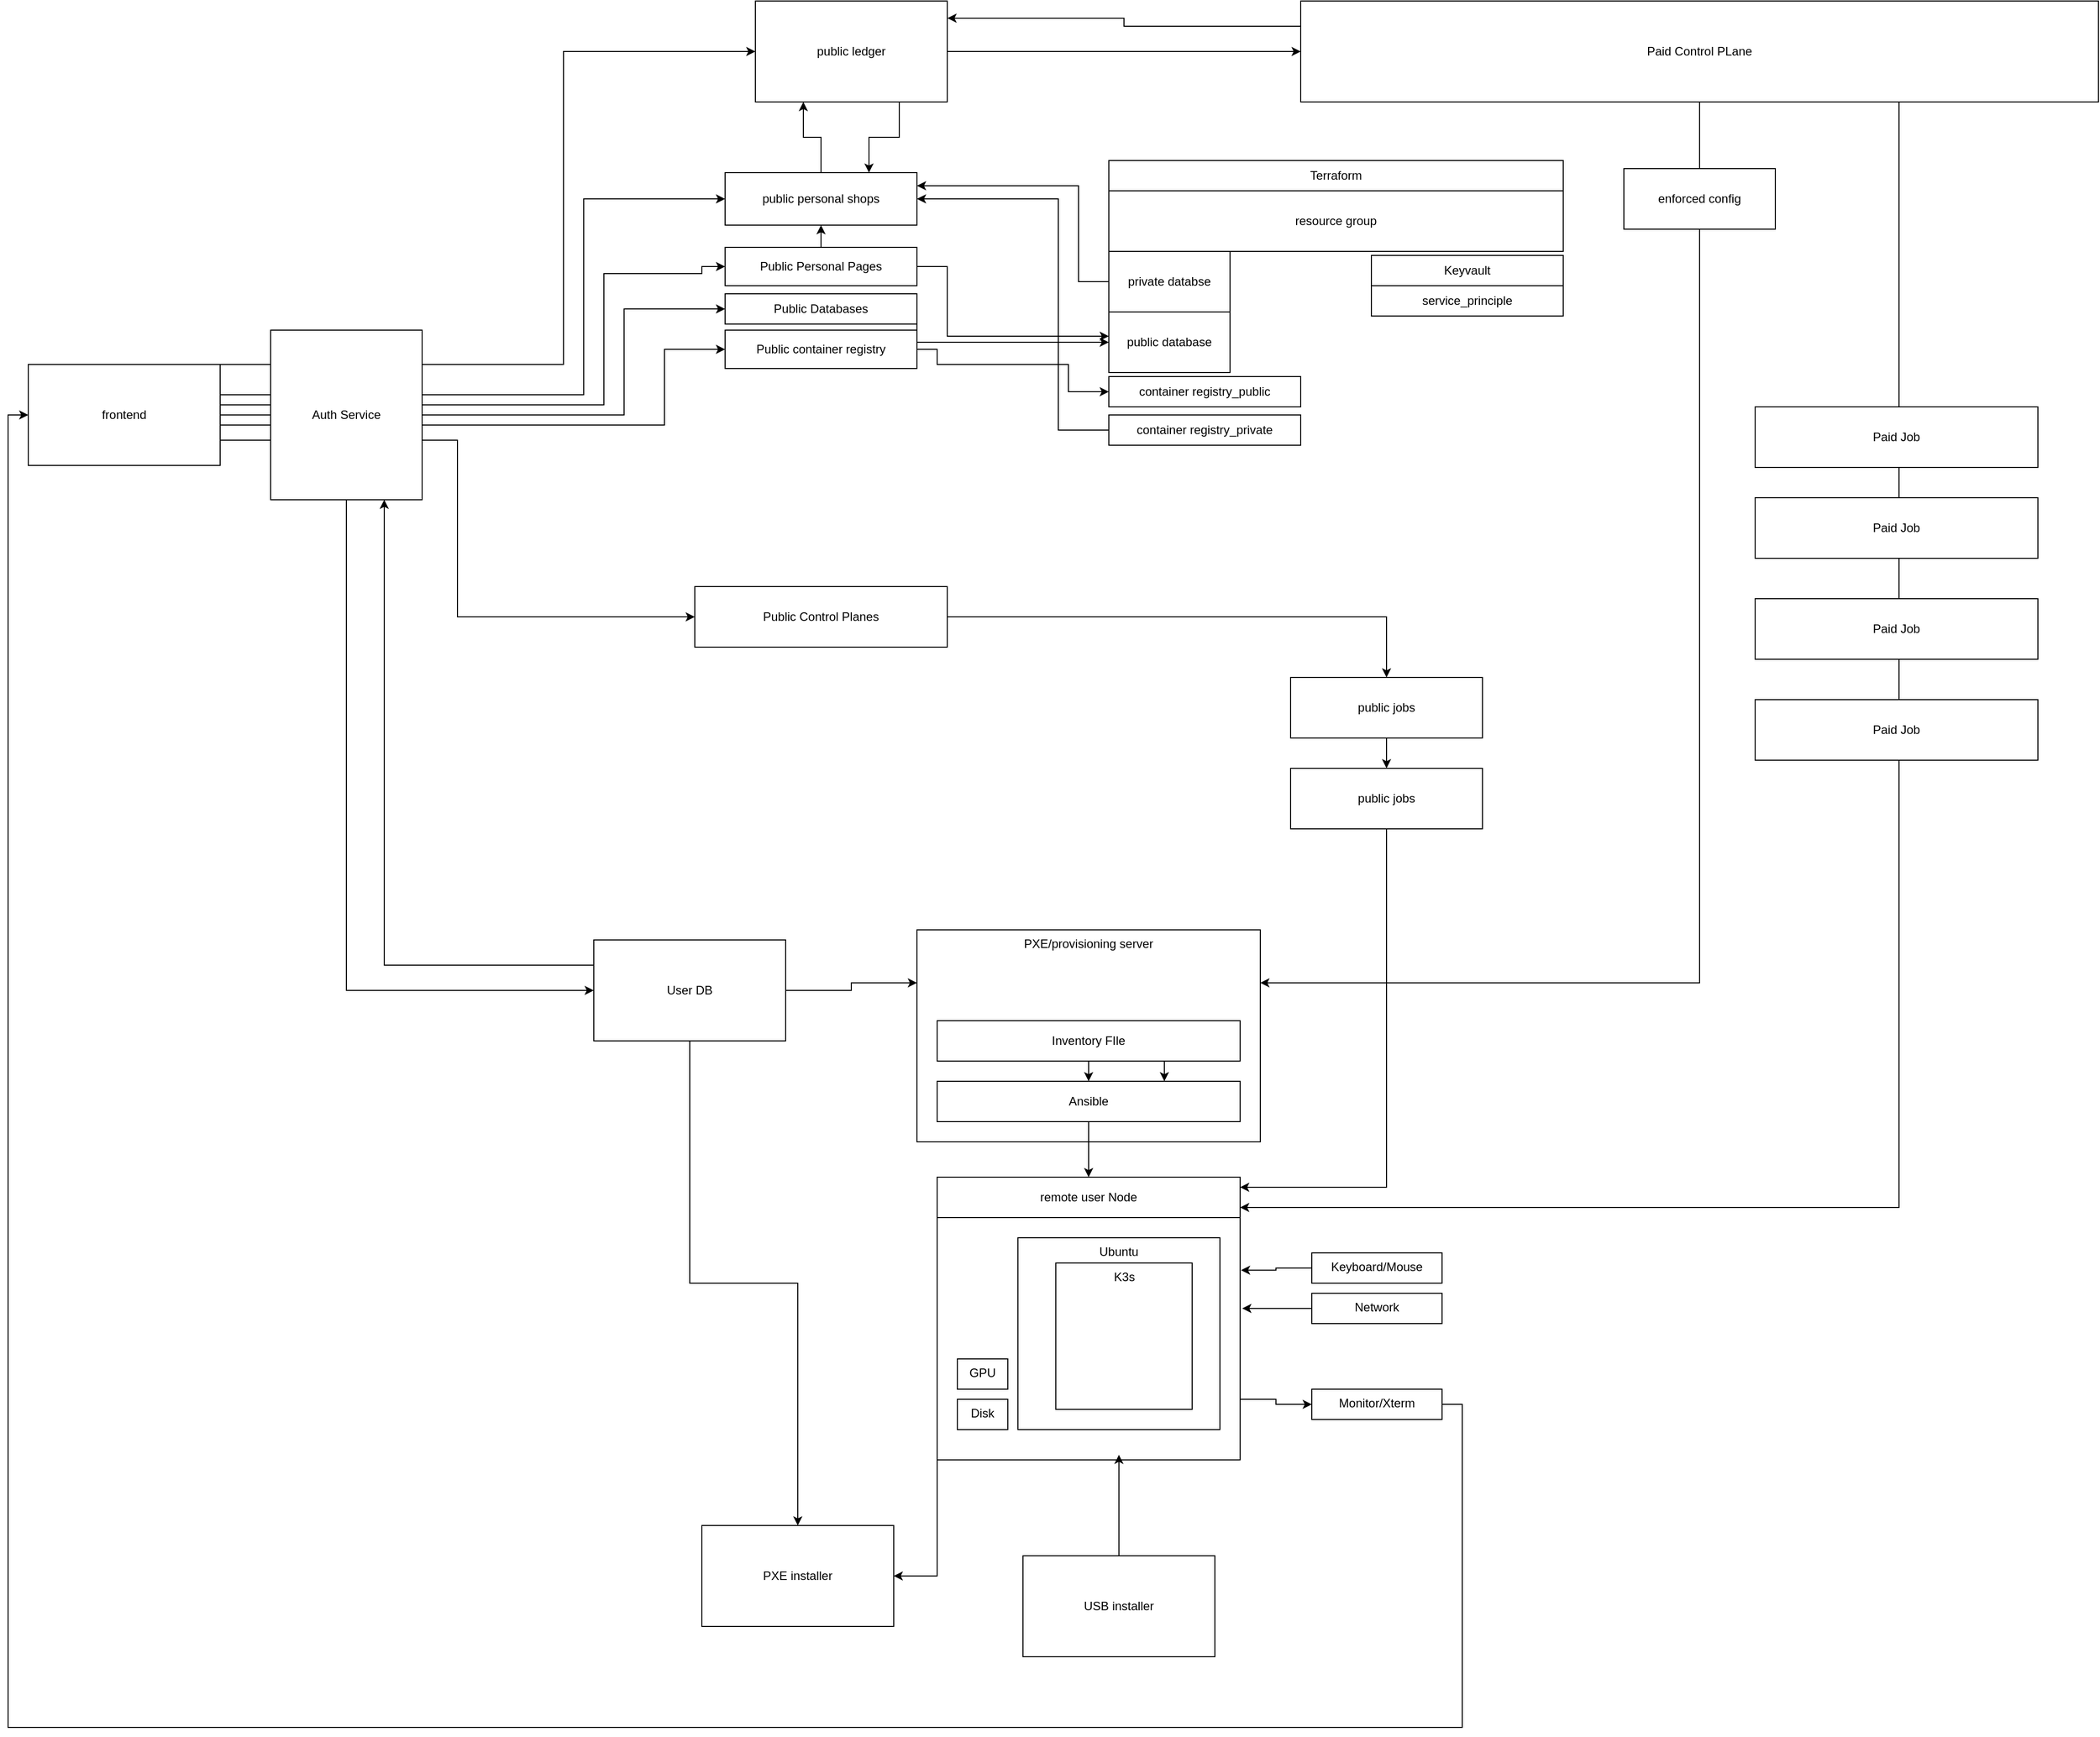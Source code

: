 <mxfile version="14.4.3" type="device"><diagram id="TdnMe3hPVcg242BIBP-l" name="Page-1"><mxGraphModel dx="3039" dy="3163" grid="1" gridSize="10" guides="1" tooltips="1" connect="1" arrows="1" fold="1" page="1" pageScale="1" pageWidth="827" pageHeight="1169" math="0" shadow="0"><root><mxCell id="0"/><mxCell id="1" parent="0"/><mxCell id="cxOWfnqxSRmueUzkirKO-30" value="PXE/provisioning server" style="rounded=0;whiteSpace=wrap;html=1;verticalAlign=top;" vertex="1" parent="1"><mxGeometry x="850" y="60" width="340" height="210" as="geometry"/></mxCell><mxCell id="cxOWfnqxSRmueUzkirKO-1" value="remote user Node" style="rounded=0;whiteSpace=wrap;html=1;" vertex="1" parent="1"><mxGeometry x="870" y="305" width="300" height="40" as="geometry"/></mxCell><mxCell id="cxOWfnqxSRmueUzkirKO-54" style="edgeStyle=orthogonalEdgeStyle;rounded=0;orthogonalLoop=1;jettySize=auto;html=1;exitX=0;exitY=1;exitDx=0;exitDy=0;entryX=1;entryY=0.5;entryDx=0;entryDy=0;" edge="1" parent="1" source="cxOWfnqxSRmueUzkirKO-2" target="cxOWfnqxSRmueUzkirKO-31"><mxGeometry relative="1" as="geometry"/></mxCell><mxCell id="cxOWfnqxSRmueUzkirKO-67" style="edgeStyle=orthogonalEdgeStyle;rounded=0;orthogonalLoop=1;jettySize=auto;html=1;exitX=1;exitY=0.75;exitDx=0;exitDy=0;" edge="1" parent="1" source="cxOWfnqxSRmueUzkirKO-2" target="cxOWfnqxSRmueUzkirKO-24"><mxGeometry relative="1" as="geometry"/></mxCell><mxCell id="cxOWfnqxSRmueUzkirKO-2" value="" style="rounded=0;whiteSpace=wrap;html=1;" vertex="1" parent="1"><mxGeometry x="870" y="345" width="300" height="240" as="geometry"/></mxCell><mxCell id="cxOWfnqxSRmueUzkirKO-66" style="edgeStyle=orthogonalEdgeStyle;rounded=0;orthogonalLoop=1;jettySize=auto;html=1;exitX=0.5;exitY=1;exitDx=0;exitDy=0;entryX=0.5;entryY=0;entryDx=0;entryDy=0;" edge="1" parent="1" source="cxOWfnqxSRmueUzkirKO-3" target="cxOWfnqxSRmueUzkirKO-1"><mxGeometry relative="1" as="geometry"/></mxCell><mxCell id="cxOWfnqxSRmueUzkirKO-3" value="Ansible" style="rounded=0;whiteSpace=wrap;html=1;" vertex="1" parent="1"><mxGeometry x="870" y="210" width="300" height="40" as="geometry"/></mxCell><mxCell id="cxOWfnqxSRmueUzkirKO-65" style="edgeStyle=orthogonalEdgeStyle;rounded=0;orthogonalLoop=1;jettySize=auto;html=1;exitX=0.5;exitY=1;exitDx=0;exitDy=0;entryX=0.5;entryY=0;entryDx=0;entryDy=0;" edge="1" parent="1" source="cxOWfnqxSRmueUzkirKO-5" target="cxOWfnqxSRmueUzkirKO-3"><mxGeometry relative="1" as="geometry"/></mxCell><mxCell id="cxOWfnqxSRmueUzkirKO-104" style="edgeStyle=orthogonalEdgeStyle;rounded=0;orthogonalLoop=1;jettySize=auto;html=1;exitX=0.75;exitY=1;exitDx=0;exitDy=0;entryX=0.75;entryY=0;entryDx=0;entryDy=0;" edge="1" parent="1" source="cxOWfnqxSRmueUzkirKO-5" target="cxOWfnqxSRmueUzkirKO-3"><mxGeometry relative="1" as="geometry"/></mxCell><mxCell id="cxOWfnqxSRmueUzkirKO-5" value="Inventory FIle" style="rounded=0;whiteSpace=wrap;html=1;" vertex="1" parent="1"><mxGeometry x="870" y="150" width="300" height="40" as="geometry"/></mxCell><mxCell id="cxOWfnqxSRmueUzkirKO-63" style="edgeStyle=orthogonalEdgeStyle;rounded=0;orthogonalLoop=1;jettySize=auto;html=1;exitX=0.5;exitY=1;exitDx=0;exitDy=0;" edge="1" parent="1" source="cxOWfnqxSRmueUzkirKO-11" target="cxOWfnqxSRmueUzkirKO-31"><mxGeometry relative="1" as="geometry"/></mxCell><mxCell id="cxOWfnqxSRmueUzkirKO-72" style="edgeStyle=orthogonalEdgeStyle;rounded=0;orthogonalLoop=1;jettySize=auto;html=1;exitX=0;exitY=0.25;exitDx=0;exitDy=0;entryX=0.75;entryY=1;entryDx=0;entryDy=0;" edge="1" parent="1" source="cxOWfnqxSRmueUzkirKO-11" target="cxOWfnqxSRmueUzkirKO-10"><mxGeometry relative="1" as="geometry"/></mxCell><mxCell id="cxOWfnqxSRmueUzkirKO-108" style="edgeStyle=orthogonalEdgeStyle;rounded=0;orthogonalLoop=1;jettySize=auto;html=1;exitX=1;exitY=0.5;exitDx=0;exitDy=0;entryX=0;entryY=0.25;entryDx=0;entryDy=0;" edge="1" parent="1" source="cxOWfnqxSRmueUzkirKO-11" target="cxOWfnqxSRmueUzkirKO-30"><mxGeometry relative="1" as="geometry"/></mxCell><mxCell id="cxOWfnqxSRmueUzkirKO-11" value="User DB" style="rounded=0;whiteSpace=wrap;html=1;" vertex="1" parent="1"><mxGeometry x="530" y="70" width="190" height="100" as="geometry"/></mxCell><mxCell id="cxOWfnqxSRmueUzkirKO-12" value="Keyvault" style="rounded=0;whiteSpace=wrap;html=1;" vertex="1" parent="1"><mxGeometry x="1300" y="-608" width="190" height="30" as="geometry"/></mxCell><mxCell id="cxOWfnqxSRmueUzkirKO-13" value="service_principle" style="rounded=0;whiteSpace=wrap;html=1;" vertex="1" parent="1"><mxGeometry x="1300" y="-578" width="190" height="30" as="geometry"/></mxCell><mxCell id="cxOWfnqxSRmueUzkirKO-14" value="container registry_public" style="rounded=0;whiteSpace=wrap;html=1;" vertex="1" parent="1"><mxGeometry x="1040" y="-488" width="190" height="30" as="geometry"/></mxCell><mxCell id="cxOWfnqxSRmueUzkirKO-42" style="edgeStyle=orthogonalEdgeStyle;rounded=0;orthogonalLoop=1;jettySize=auto;html=1;exitX=0;exitY=0.5;exitDx=0;exitDy=0;entryX=1;entryY=0.5;entryDx=0;entryDy=0;" edge="1" parent="1" source="cxOWfnqxSRmueUzkirKO-15" target="cxOWfnqxSRmueUzkirKO-36"><mxGeometry relative="1" as="geometry"><Array as="points"><mxPoint x="990" y="-435"/><mxPoint x="990" y="-664"/></Array></mxGeometry></mxCell><mxCell id="cxOWfnqxSRmueUzkirKO-15" value="container registry_private" style="rounded=0;whiteSpace=wrap;html=1;" vertex="1" parent="1"><mxGeometry x="1040" y="-450" width="190" height="30" as="geometry"/></mxCell><mxCell id="cxOWfnqxSRmueUzkirKO-18" value="Ubuntu" style="rounded=0;whiteSpace=wrap;html=1;verticalAlign=top;" vertex="1" parent="1"><mxGeometry x="950" y="365" width="200" height="190" as="geometry"/></mxCell><mxCell id="cxOWfnqxSRmueUzkirKO-20" value="K3s" style="rounded=0;whiteSpace=wrap;html=1;verticalAlign=top;" vertex="1" parent="1"><mxGeometry x="987.5" y="390" width="135" height="145" as="geometry"/></mxCell><mxCell id="cxOWfnqxSRmueUzkirKO-21" value="GPU" style="rounded=0;whiteSpace=wrap;html=1;verticalAlign=top;" vertex="1" parent="1"><mxGeometry x="890" y="485" width="50" height="30" as="geometry"/></mxCell><mxCell id="cxOWfnqxSRmueUzkirKO-22" value="Disk" style="rounded=0;whiteSpace=wrap;html=1;verticalAlign=top;" vertex="1" parent="1"><mxGeometry x="890" y="525" width="50" height="30" as="geometry"/></mxCell><mxCell id="cxOWfnqxSRmueUzkirKO-69" style="edgeStyle=orthogonalEdgeStyle;rounded=0;orthogonalLoop=1;jettySize=auto;html=1;exitX=0;exitY=0.5;exitDx=0;exitDy=0;entryX=1.003;entryY=0.217;entryDx=0;entryDy=0;entryPerimeter=0;" edge="1" parent="1" source="cxOWfnqxSRmueUzkirKO-23" target="cxOWfnqxSRmueUzkirKO-2"><mxGeometry relative="1" as="geometry"/></mxCell><mxCell id="cxOWfnqxSRmueUzkirKO-23" value="Keyboard/Mouse" style="rounded=0;whiteSpace=wrap;html=1;verticalAlign=top;" vertex="1" parent="1"><mxGeometry x="1241" y="380" width="129" height="30" as="geometry"/></mxCell><mxCell id="cxOWfnqxSRmueUzkirKO-111" style="edgeStyle=orthogonalEdgeStyle;rounded=0;orthogonalLoop=1;jettySize=auto;html=1;exitX=1;exitY=0.5;exitDx=0;exitDy=0;entryX=0;entryY=0.5;entryDx=0;entryDy=0;" edge="1" parent="1" source="cxOWfnqxSRmueUzkirKO-24" target="cxOWfnqxSRmueUzkirKO-33"><mxGeometry relative="1" as="geometry"><Array as="points"><mxPoint x="1390" y="530"/><mxPoint x="1390" y="850"/><mxPoint x="-50" y="850"/><mxPoint x="-50" y="-450"/></Array></mxGeometry></mxCell><mxCell id="cxOWfnqxSRmueUzkirKO-24" value="Monitor/Xterm" style="rounded=0;whiteSpace=wrap;html=1;verticalAlign=top;" vertex="1" parent="1"><mxGeometry x="1241" y="515" width="129" height="30" as="geometry"/></mxCell><mxCell id="cxOWfnqxSRmueUzkirKO-68" style="edgeStyle=orthogonalEdgeStyle;rounded=0;orthogonalLoop=1;jettySize=auto;html=1;exitX=0;exitY=0.5;exitDx=0;exitDy=0;entryX=1.007;entryY=0.375;entryDx=0;entryDy=0;entryPerimeter=0;" edge="1" parent="1" source="cxOWfnqxSRmueUzkirKO-25" target="cxOWfnqxSRmueUzkirKO-2"><mxGeometry relative="1" as="geometry"/></mxCell><mxCell id="cxOWfnqxSRmueUzkirKO-25" value="Network" style="rounded=0;whiteSpace=wrap;html=1;verticalAlign=top;" vertex="1" parent="1"><mxGeometry x="1241" y="420" width="129" height="30" as="geometry"/></mxCell><mxCell id="cxOWfnqxSRmueUzkirKO-27" value="Terraform" style="whiteSpace=wrap;html=1;" vertex="1" parent="1"><mxGeometry x="1040" y="-702" width="450" height="30" as="geometry"/></mxCell><mxCell id="cxOWfnqxSRmueUzkirKO-28" value="resource group" style="whiteSpace=wrap;html=1;" vertex="1" parent="1"><mxGeometry x="1040" y="-672" width="450" height="60" as="geometry"/></mxCell><mxCell id="cxOWfnqxSRmueUzkirKO-53" style="edgeStyle=orthogonalEdgeStyle;rounded=0;orthogonalLoop=1;jettySize=auto;html=1;exitX=0.5;exitY=0;exitDx=0;exitDy=0;entryX=0.6;entryY=0.979;entryDx=0;entryDy=0;entryPerimeter=0;" edge="1" parent="1" source="cxOWfnqxSRmueUzkirKO-29" target="cxOWfnqxSRmueUzkirKO-2"><mxGeometry relative="1" as="geometry"/></mxCell><mxCell id="cxOWfnqxSRmueUzkirKO-29" value="USB installer" style="rounded=0;whiteSpace=wrap;html=1;" vertex="1" parent="1"><mxGeometry x="955" y="680" width="190" height="100" as="geometry"/></mxCell><mxCell id="cxOWfnqxSRmueUzkirKO-31" value="PXE installer" style="rounded=0;whiteSpace=wrap;html=1;" vertex="1" parent="1"><mxGeometry x="637" y="650" width="190" height="100" as="geometry"/></mxCell><mxCell id="cxOWfnqxSRmueUzkirKO-45" style="edgeStyle=orthogonalEdgeStyle;rounded=0;orthogonalLoop=1;jettySize=auto;html=1;exitX=1;exitY=0.5;exitDx=0;exitDy=0;entryX=0;entryY=0.5;entryDx=0;entryDy=0;" edge="1" parent="1" source="cxOWfnqxSRmueUzkirKO-32" target="cxOWfnqxSRmueUzkirKO-14"><mxGeometry relative="1" as="geometry"><Array as="points"><mxPoint x="870" y="-515"/><mxPoint x="870" y="-500"/><mxPoint x="1000" y="-500"/><mxPoint x="1000" y="-473"/></Array></mxGeometry></mxCell><mxCell id="cxOWfnqxSRmueUzkirKO-32" value="Public container registry" style="rounded=0;whiteSpace=wrap;html=1;" vertex="1" parent="1"><mxGeometry x="660" y="-534" width="190" height="38" as="geometry"/></mxCell><mxCell id="cxOWfnqxSRmueUzkirKO-46" style="edgeStyle=orthogonalEdgeStyle;rounded=0;orthogonalLoop=1;jettySize=auto;html=1;exitX=1;exitY=0.25;exitDx=0;exitDy=0;entryX=0;entryY=0.5;entryDx=0;entryDy=0;" edge="1" parent="1" source="cxOWfnqxSRmueUzkirKO-33" target="cxOWfnqxSRmueUzkirKO-36"><mxGeometry relative="1" as="geometry"><Array as="points"><mxPoint x="160" y="-470"/><mxPoint x="520" y="-470"/><mxPoint x="520" y="-664"/></Array></mxGeometry></mxCell><mxCell id="cxOWfnqxSRmueUzkirKO-47" style="edgeStyle=orthogonalEdgeStyle;rounded=0;orthogonalLoop=1;jettySize=auto;html=1;exitX=1;exitY=0.75;exitDx=0;exitDy=0;entryX=0;entryY=0.5;entryDx=0;entryDy=0;" edge="1" parent="1" source="cxOWfnqxSRmueUzkirKO-33" target="cxOWfnqxSRmueUzkirKO-32"><mxGeometry relative="1" as="geometry"><mxPoint x="540" y="-425" as="targetPoint"/><Array as="points"><mxPoint x="160" y="-440"/><mxPoint x="600" y="-440"/><mxPoint x="600" y="-515"/></Array></mxGeometry></mxCell><mxCell id="cxOWfnqxSRmueUzkirKO-48" style="edgeStyle=orthogonalEdgeStyle;rounded=0;orthogonalLoop=1;jettySize=auto;html=1;exitX=1;exitY=0.5;exitDx=0;exitDy=0;entryX=0;entryY=0.5;entryDx=0;entryDy=0;" edge="1" parent="1" source="cxOWfnqxSRmueUzkirKO-33" target="cxOWfnqxSRmueUzkirKO-34"><mxGeometry relative="1" as="geometry"><Array as="points"><mxPoint x="560" y="-450"/><mxPoint x="560" y="-555"/></Array></mxGeometry></mxCell><mxCell id="cxOWfnqxSRmueUzkirKO-49" style="edgeStyle=orthogonalEdgeStyle;rounded=0;orthogonalLoop=1;jettySize=auto;html=1;exitX=1;exitY=0.5;exitDx=0;exitDy=0;entryX=0;entryY=0.5;entryDx=0;entryDy=0;" edge="1" parent="1" source="cxOWfnqxSRmueUzkirKO-33" target="cxOWfnqxSRmueUzkirKO-35"><mxGeometry relative="1" as="geometry"><Array as="points"><mxPoint x="160" y="-460"/><mxPoint x="540" y="-460"/><mxPoint x="540" y="-590"/><mxPoint x="637" y="-590"/><mxPoint x="637" y="-597"/></Array></mxGeometry></mxCell><mxCell id="cxOWfnqxSRmueUzkirKO-83" style="edgeStyle=orthogonalEdgeStyle;rounded=0;orthogonalLoop=1;jettySize=auto;html=1;exitX=1;exitY=0;exitDx=0;exitDy=0;entryX=0;entryY=0.5;entryDx=0;entryDy=0;" edge="1" parent="1" source="cxOWfnqxSRmueUzkirKO-33" target="cxOWfnqxSRmueUzkirKO-79"><mxGeometry relative="1" as="geometry"><Array as="points"><mxPoint x="500" y="-500"/><mxPoint x="500" y="-810"/></Array></mxGeometry></mxCell><mxCell id="cxOWfnqxSRmueUzkirKO-95" style="edgeStyle=orthogonalEdgeStyle;rounded=0;orthogonalLoop=1;jettySize=auto;html=1;exitX=1;exitY=0.75;exitDx=0;exitDy=0;entryX=0;entryY=0.5;entryDx=0;entryDy=0;" edge="1" parent="1" source="cxOWfnqxSRmueUzkirKO-33" target="cxOWfnqxSRmueUzkirKO-92"><mxGeometry relative="1" as="geometry"/></mxCell><mxCell id="cxOWfnqxSRmueUzkirKO-33" value="frontend" style="rounded=0;whiteSpace=wrap;html=1;" vertex="1" parent="1"><mxGeometry x="-30" y="-500" width="190" height="100" as="geometry"/></mxCell><mxCell id="cxOWfnqxSRmueUzkirKO-44" style="edgeStyle=orthogonalEdgeStyle;rounded=0;orthogonalLoop=1;jettySize=auto;html=1;exitX=1;exitY=0.5;exitDx=0;exitDy=0;entryX=0;entryY=0.5;entryDx=0;entryDy=0;" edge="1" parent="1" source="cxOWfnqxSRmueUzkirKO-34" target="cxOWfnqxSRmueUzkirKO-37"><mxGeometry relative="1" as="geometry"><Array as="points"><mxPoint x="850" y="-522"/></Array></mxGeometry></mxCell><mxCell id="cxOWfnqxSRmueUzkirKO-34" value="Public Databases" style="rounded=0;whiteSpace=wrap;html=1;" vertex="1" parent="1"><mxGeometry x="660" y="-570" width="190" height="30" as="geometry"/></mxCell><mxCell id="cxOWfnqxSRmueUzkirKO-51" style="edgeStyle=orthogonalEdgeStyle;rounded=0;orthogonalLoop=1;jettySize=auto;html=1;exitX=1;exitY=0.5;exitDx=0;exitDy=0;entryX=0;entryY=0.4;entryDx=0;entryDy=0;entryPerimeter=0;" edge="1" parent="1" source="cxOWfnqxSRmueUzkirKO-35" target="cxOWfnqxSRmueUzkirKO-37"><mxGeometry relative="1" as="geometry"><Array as="points"><mxPoint x="880" y="-597"/><mxPoint x="880" y="-528"/></Array></mxGeometry></mxCell><mxCell id="cxOWfnqxSRmueUzkirKO-52" style="edgeStyle=orthogonalEdgeStyle;rounded=0;orthogonalLoop=1;jettySize=auto;html=1;exitX=0.5;exitY=0;exitDx=0;exitDy=0;entryX=0.5;entryY=1;entryDx=0;entryDy=0;" edge="1" parent="1" source="cxOWfnqxSRmueUzkirKO-35" target="cxOWfnqxSRmueUzkirKO-36"><mxGeometry relative="1" as="geometry"/></mxCell><mxCell id="cxOWfnqxSRmueUzkirKO-35" value="Public Personal Pages" style="rounded=0;whiteSpace=wrap;html=1;" vertex="1" parent="1"><mxGeometry x="660" y="-616" width="190" height="38" as="geometry"/></mxCell><mxCell id="cxOWfnqxSRmueUzkirKO-85" style="edgeStyle=orthogonalEdgeStyle;rounded=0;orthogonalLoop=1;jettySize=auto;html=1;exitX=0.5;exitY=0;exitDx=0;exitDy=0;entryX=0.25;entryY=1;entryDx=0;entryDy=0;" edge="1" parent="1" source="cxOWfnqxSRmueUzkirKO-36" target="cxOWfnqxSRmueUzkirKO-79"><mxGeometry relative="1" as="geometry"/></mxCell><mxCell id="cxOWfnqxSRmueUzkirKO-36" value="public personal shops" style="rounded=0;whiteSpace=wrap;html=1;" vertex="1" parent="1"><mxGeometry x="660" y="-690" width="190" height="52" as="geometry"/></mxCell><mxCell id="cxOWfnqxSRmueUzkirKO-37" value="public database" style="whiteSpace=wrap;html=1;" vertex="1" parent="1"><mxGeometry x="1040" y="-552" width="120" height="60" as="geometry"/></mxCell><mxCell id="cxOWfnqxSRmueUzkirKO-43" style="edgeStyle=orthogonalEdgeStyle;rounded=0;orthogonalLoop=1;jettySize=auto;html=1;exitX=0;exitY=0.5;exitDx=0;exitDy=0;entryX=1;entryY=0.25;entryDx=0;entryDy=0;" edge="1" parent="1" source="cxOWfnqxSRmueUzkirKO-38" target="cxOWfnqxSRmueUzkirKO-36"><mxGeometry relative="1" as="geometry"><Array as="points"><mxPoint x="1010" y="-582"/><mxPoint x="1010" y="-677"/></Array></mxGeometry></mxCell><mxCell id="cxOWfnqxSRmueUzkirKO-38" value="private databse" style="whiteSpace=wrap;html=1;" vertex="1" parent="1"><mxGeometry x="1040" y="-612" width="120" height="60" as="geometry"/></mxCell><mxCell id="cxOWfnqxSRmueUzkirKO-71" style="edgeStyle=orthogonalEdgeStyle;rounded=0;orthogonalLoop=1;jettySize=auto;html=1;exitX=0.5;exitY=1;exitDx=0;exitDy=0;entryX=0;entryY=0.5;entryDx=0;entryDy=0;" edge="1" parent="1" source="cxOWfnqxSRmueUzkirKO-10" target="cxOWfnqxSRmueUzkirKO-11"><mxGeometry relative="1" as="geometry"/></mxCell><mxCell id="cxOWfnqxSRmueUzkirKO-10" value="Auth Service" style="rounded=0;whiteSpace=wrap;html=1;" vertex="1" parent="1"><mxGeometry x="210" y="-534" width="150" height="168" as="geometry"/></mxCell><mxCell id="cxOWfnqxSRmueUzkirKO-84" style="edgeStyle=orthogonalEdgeStyle;rounded=0;orthogonalLoop=1;jettySize=auto;html=1;exitX=0;exitY=0.25;exitDx=0;exitDy=0;entryX=1.001;entryY=0.17;entryDx=0;entryDy=0;entryPerimeter=0;" edge="1" parent="1" source="cxOWfnqxSRmueUzkirKO-75" target="cxOWfnqxSRmueUzkirKO-79"><mxGeometry relative="1" as="geometry"/></mxCell><mxCell id="cxOWfnqxSRmueUzkirKO-106" style="edgeStyle=orthogonalEdgeStyle;rounded=0;orthogonalLoop=1;jettySize=auto;html=1;exitX=0.5;exitY=1;exitDx=0;exitDy=0;entryX=1;entryY=0.25;entryDx=0;entryDy=0;" edge="1" parent="1" source="cxOWfnqxSRmueUzkirKO-75" target="cxOWfnqxSRmueUzkirKO-30"><mxGeometry relative="1" as="geometry"/></mxCell><mxCell id="cxOWfnqxSRmueUzkirKO-109" style="edgeStyle=orthogonalEdgeStyle;rounded=0;orthogonalLoop=1;jettySize=auto;html=1;exitX=0.75;exitY=1;exitDx=0;exitDy=0;entryX=1;entryY=0.75;entryDx=0;entryDy=0;" edge="1" parent="1" source="cxOWfnqxSRmueUzkirKO-75" target="cxOWfnqxSRmueUzkirKO-1"><mxGeometry relative="1" as="geometry"/></mxCell><mxCell id="cxOWfnqxSRmueUzkirKO-75" value="Paid Control PLane" style="rounded=0;whiteSpace=wrap;html=1;" vertex="1" parent="1"><mxGeometry x="1230" y="-860" width="790" height="100" as="geometry"/></mxCell><mxCell id="cxOWfnqxSRmueUzkirKO-86" style="edgeStyle=orthogonalEdgeStyle;rounded=0;orthogonalLoop=1;jettySize=auto;html=1;exitX=0.75;exitY=1;exitDx=0;exitDy=0;entryX=0.75;entryY=0;entryDx=0;entryDy=0;" edge="1" parent="1" source="cxOWfnqxSRmueUzkirKO-79" target="cxOWfnqxSRmueUzkirKO-36"><mxGeometry relative="1" as="geometry"/></mxCell><mxCell id="cxOWfnqxSRmueUzkirKO-87" style="edgeStyle=orthogonalEdgeStyle;rounded=0;orthogonalLoop=1;jettySize=auto;html=1;exitX=1;exitY=0.5;exitDx=0;exitDy=0;entryX=0;entryY=0.5;entryDx=0;entryDy=0;" edge="1" parent="1" source="cxOWfnqxSRmueUzkirKO-79" target="cxOWfnqxSRmueUzkirKO-75"><mxGeometry relative="1" as="geometry"><Array as="points"><mxPoint x="1230" y="-810"/></Array></mxGeometry></mxCell><mxCell id="cxOWfnqxSRmueUzkirKO-79" value="public ledger" style="rounded=0;whiteSpace=wrap;html=1;" vertex="1" parent="1"><mxGeometry x="690" y="-860" width="190" height="100" as="geometry"/></mxCell><mxCell id="cxOWfnqxSRmueUzkirKO-88" value="Paid Job" style="whiteSpace=wrap;html=1;" vertex="1" parent="1"><mxGeometry x="1680" y="-458" width="280" height="60" as="geometry"/></mxCell><mxCell id="cxOWfnqxSRmueUzkirKO-89" value="Paid Job" style="whiteSpace=wrap;html=1;" vertex="1" parent="1"><mxGeometry x="1680" y="-368" width="280" height="60" as="geometry"/></mxCell><mxCell id="cxOWfnqxSRmueUzkirKO-90" value="Paid Job" style="whiteSpace=wrap;html=1;" vertex="1" parent="1"><mxGeometry x="1680" y="-268" width="280" height="60" as="geometry"/></mxCell><mxCell id="cxOWfnqxSRmueUzkirKO-91" value="Paid Job" style="whiteSpace=wrap;html=1;" vertex="1" parent="1"><mxGeometry x="1680" y="-168" width="280" height="60" as="geometry"/></mxCell><mxCell id="cxOWfnqxSRmueUzkirKO-96" style="edgeStyle=orthogonalEdgeStyle;rounded=0;orthogonalLoop=1;jettySize=auto;html=1;exitX=1;exitY=0.5;exitDx=0;exitDy=0;entryX=0.5;entryY=0;entryDx=0;entryDy=0;" edge="1" parent="1" source="cxOWfnqxSRmueUzkirKO-92" target="cxOWfnqxSRmueUzkirKO-93"><mxGeometry relative="1" as="geometry"/></mxCell><mxCell id="cxOWfnqxSRmueUzkirKO-92" value="Public Control Planes" style="rounded=0;whiteSpace=wrap;html=1;" vertex="1" parent="1"><mxGeometry x="630" y="-280" width="250" height="60" as="geometry"/></mxCell><mxCell id="cxOWfnqxSRmueUzkirKO-97" style="edgeStyle=orthogonalEdgeStyle;rounded=0;orthogonalLoop=1;jettySize=auto;html=1;exitX=0.5;exitY=1;exitDx=0;exitDy=0;entryX=0.5;entryY=0;entryDx=0;entryDy=0;" edge="1" parent="1" source="cxOWfnqxSRmueUzkirKO-93" target="cxOWfnqxSRmueUzkirKO-94"><mxGeometry relative="1" as="geometry"/></mxCell><mxCell id="cxOWfnqxSRmueUzkirKO-93" value="public jobs" style="rounded=0;whiteSpace=wrap;html=1;" vertex="1" parent="1"><mxGeometry x="1220" y="-190" width="190" height="60" as="geometry"/></mxCell><mxCell id="cxOWfnqxSRmueUzkirKO-98" style="edgeStyle=orthogonalEdgeStyle;rounded=0;orthogonalLoop=1;jettySize=auto;html=1;exitX=0.5;exitY=1;exitDx=0;exitDy=0;entryX=1;entryY=0.25;entryDx=0;entryDy=0;" edge="1" parent="1" source="cxOWfnqxSRmueUzkirKO-94" target="cxOWfnqxSRmueUzkirKO-1"><mxGeometry relative="1" as="geometry"/></mxCell><mxCell id="cxOWfnqxSRmueUzkirKO-94" value="public jobs" style="rounded=0;whiteSpace=wrap;html=1;" vertex="1" parent="1"><mxGeometry x="1220" y="-100" width="190" height="60" as="geometry"/></mxCell><mxCell id="cxOWfnqxSRmueUzkirKO-110" value="enforced config" style="whiteSpace=wrap;html=1;" vertex="1" parent="1"><mxGeometry x="1550" y="-694" width="150" height="60" as="geometry"/></mxCell></root></mxGraphModel></diagram></mxfile>